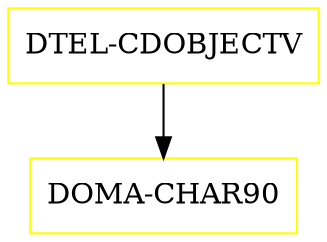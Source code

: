 digraph G {
  "DTEL-CDOBJECTV" [shape=box,color=yellow];
  "DOMA-CHAR90" [shape=box,color=yellow,URL="./DOMA_CHAR90.html"];
  "DTEL-CDOBJECTV" -> "DOMA-CHAR90";
}
